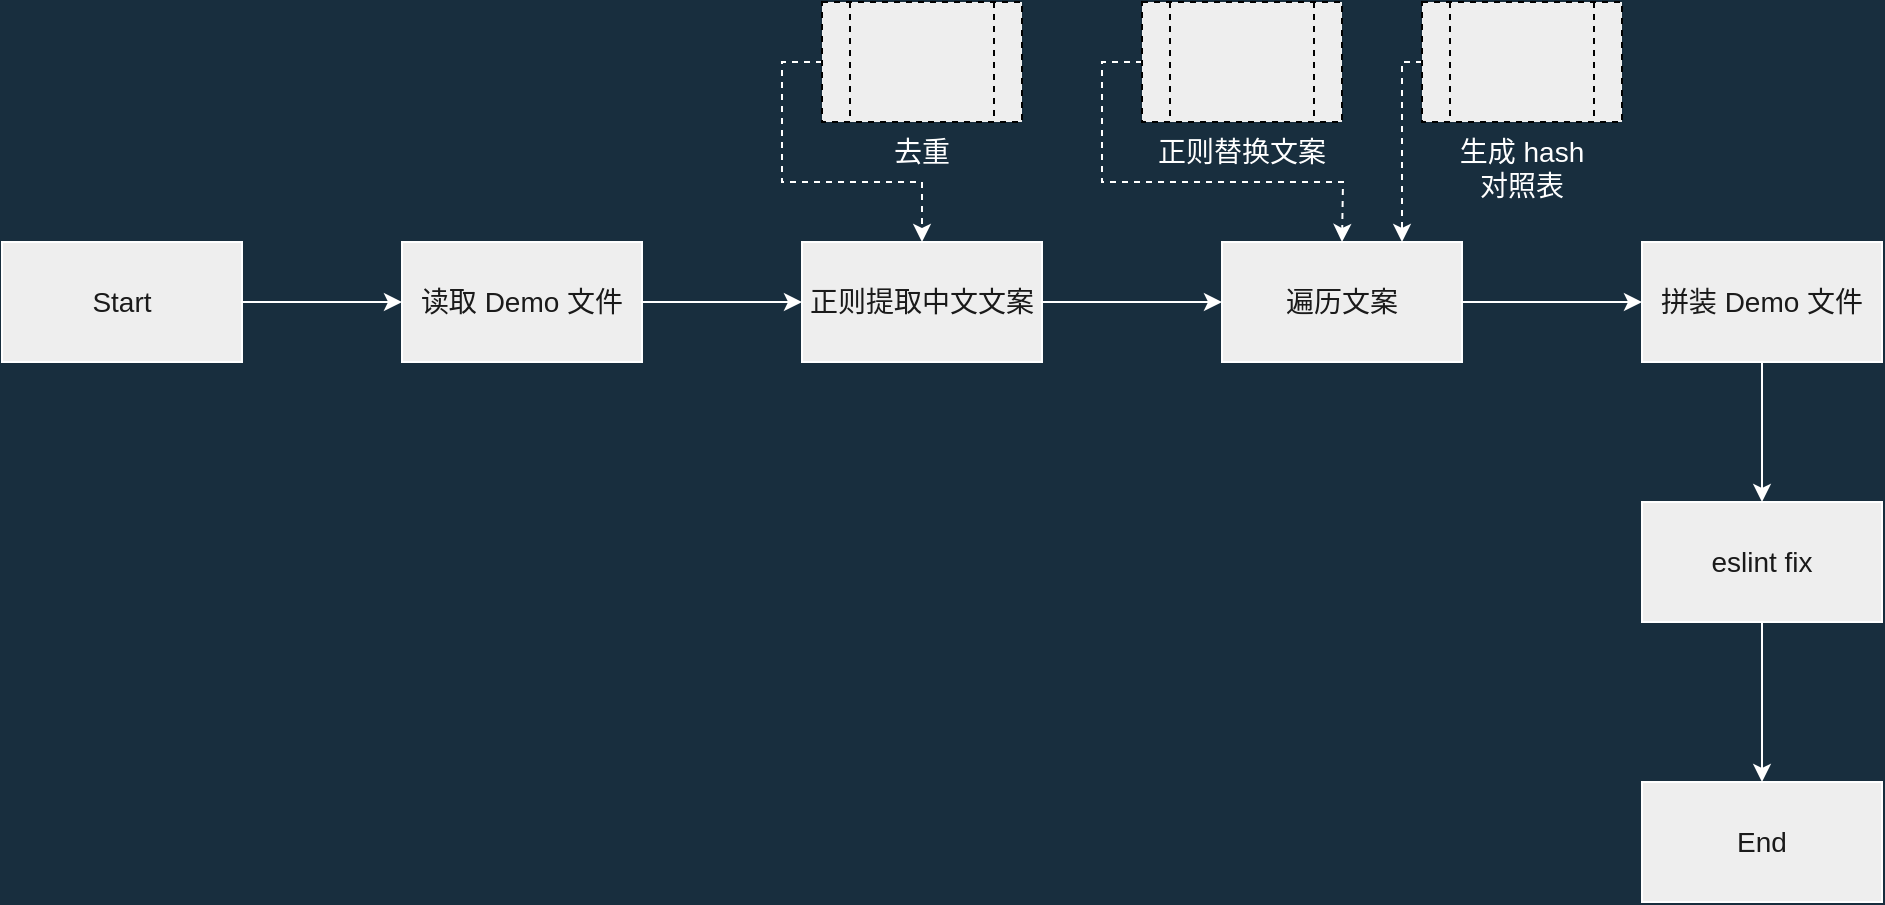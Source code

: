 <mxfile version="17.4.2" type="device"><diagram id="y76DppDYrx5rWtpY0eXs" name="第 1 页"><mxGraphModel dx="1933" dy="876" grid="1" gridSize="10" guides="1" tooltips="1" connect="1" arrows="1" fold="1" page="1" pageScale="1" pageWidth="827" pageHeight="1169" background="#182E3E" math="0" shadow="0"><root><mxCell id="0"/><mxCell id="1" parent="0"/><mxCell id="py-Ihl3KcAYPn8clZZgw-4" value="" style="edgeStyle=orthogonalEdgeStyle;rounded=0;orthogonalLoop=1;jettySize=auto;html=1;fontSize=14;labelBackgroundColor=#182E3E;strokeColor=#FFFFFF;fontColor=#FFFFFF;" parent="1" source="py-Ihl3KcAYPn8clZZgw-1" target="py-Ihl3KcAYPn8clZZgw-3" edge="1"><mxGeometry relative="1" as="geometry"/></mxCell><mxCell id="py-Ihl3KcAYPn8clZZgw-1" value="Start" style="rounded=0;whiteSpace=wrap;html=1;fontSize=14;fillColor=#EEEEEE;strokeColor=#FFFFFF;fontColor=#1A1A1A;" parent="1" vertex="1"><mxGeometry x="-40" y="310" width="120" height="60" as="geometry"/></mxCell><mxCell id="py-Ihl3KcAYPn8clZZgw-6" value="" style="edgeStyle=orthogonalEdgeStyle;rounded=0;orthogonalLoop=1;jettySize=auto;html=1;fontSize=14;labelBackgroundColor=#182E3E;strokeColor=#FFFFFF;fontColor=#FFFFFF;" parent="1" source="py-Ihl3KcAYPn8clZZgw-3" target="py-Ihl3KcAYPn8clZZgw-5" edge="1"><mxGeometry relative="1" as="geometry"/></mxCell><mxCell id="py-Ihl3KcAYPn8clZZgw-3" value="读取 Demo 文件" style="whiteSpace=wrap;html=1;rounded=0;fontSize=14;fillColor=#EEEEEE;strokeColor=#FFFFFF;fontColor=#1A1A1A;" parent="1" vertex="1"><mxGeometry x="160" y="310" width="120" height="60" as="geometry"/></mxCell><mxCell id="py-Ihl3KcAYPn8clZZgw-8" value="" style="edgeStyle=orthogonalEdgeStyle;rounded=0;orthogonalLoop=1;jettySize=auto;html=1;fontSize=14;labelBackgroundColor=#182E3E;strokeColor=#FFFFFF;fontColor=#FFFFFF;" parent="1" source="py-Ihl3KcAYPn8clZZgw-5" target="py-Ihl3KcAYPn8clZZgw-7" edge="1"><mxGeometry relative="1" as="geometry"/></mxCell><mxCell id="py-Ihl3KcAYPn8clZZgw-5" value="正则提取中文文案" style="whiteSpace=wrap;html=1;rounded=0;fontSize=14;fillColor=#EEEEEE;strokeColor=#FFFFFF;fontColor=#1A1A1A;" parent="1" vertex="1"><mxGeometry x="360" y="310" width="120" height="60" as="geometry"/></mxCell><mxCell id="py-Ihl3KcAYPn8clZZgw-12" style="edgeStyle=orthogonalEdgeStyle;rounded=0;orthogonalLoop=1;jettySize=auto;html=1;exitX=1;exitY=0.5;exitDx=0;exitDy=0;entryX=0;entryY=0.5;entryDx=0;entryDy=0;fontSize=14;labelBackgroundColor=#182E3E;strokeColor=#FFFFFF;fontColor=#FFFFFF;" parent="1" source="py-Ihl3KcAYPn8clZZgw-7" target="py-Ihl3KcAYPn8clZZgw-14" edge="1"><mxGeometry relative="1" as="geometry"><mxPoint x="510" y="585" as="targetPoint"/></mxGeometry></mxCell><mxCell id="py-Ihl3KcAYPn8clZZgw-7" value="遍历文案" style="whiteSpace=wrap;html=1;rounded=0;fontSize=14;fillColor=#EEEEEE;strokeColor=#FFFFFF;fontColor=#1A1A1A;" parent="1" vertex="1"><mxGeometry x="570" y="310" width="120" height="60" as="geometry"/></mxCell><mxCell id="py-Ihl3KcAYPn8clZZgw-30" style="edgeStyle=orthogonalEdgeStyle;curved=0;rounded=1;sketch=0;orthogonalLoop=1;jettySize=auto;html=1;exitX=0.5;exitY=1;exitDx=0;exitDy=0;entryX=0.5;entryY=0;entryDx=0;entryDy=0;fontColor=#FFFFFF;strokeColor=#FFFFFF;" parent="1" source="py-Ihl3KcAYPn8clZZgw-14" target="py-Ihl3KcAYPn8clZZgw-16" edge="1"><mxGeometry relative="1" as="geometry"/></mxCell><mxCell id="py-Ihl3KcAYPn8clZZgw-14" value="拼装 Demo 文件" style="whiteSpace=wrap;html=1;rounded=0;fontSize=14;fillColor=#EEEEEE;strokeColor=#FFFFFF;fontColor=#1A1A1A;" parent="1" vertex="1"><mxGeometry x="780" y="310" width="120" height="60" as="geometry"/></mxCell><mxCell id="py-Ihl3KcAYPn8clZZgw-19" value="" style="edgeStyle=orthogonalEdgeStyle;rounded=0;orthogonalLoop=1;jettySize=auto;html=1;fontSize=14;labelBackgroundColor=#182E3E;strokeColor=#FFFFFF;fontColor=#FFFFFF;" parent="1" source="py-Ihl3KcAYPn8clZZgw-16" target="py-Ihl3KcAYPn8clZZgw-18" edge="1"><mxGeometry relative="1" as="geometry"/></mxCell><mxCell id="py-Ihl3KcAYPn8clZZgw-16" value="eslint fix" style="whiteSpace=wrap;html=1;rounded=0;fontSize=14;fillColor=#EEEEEE;strokeColor=#FFFFFF;fontColor=#1A1A1A;" parent="1" vertex="1"><mxGeometry x="780" y="440" width="120" height="60" as="geometry"/></mxCell><mxCell id="py-Ihl3KcAYPn8clZZgw-18" value="End" style="whiteSpace=wrap;html=1;rounded=0;fontSize=14;fillColor=#EEEEEE;strokeColor=#FFFFFF;fontColor=#1A1A1A;" parent="1" vertex="1"><mxGeometry x="780" y="580" width="120" height="60" as="geometry"/></mxCell><mxCell id="py-Ihl3KcAYPn8clZZgw-31" style="edgeStyle=orthogonalEdgeStyle;curved=0;rounded=0;sketch=0;orthogonalLoop=1;jettySize=auto;html=1;exitX=0;exitY=0.5;exitDx=0;exitDy=0;fontColor=#FFFFFF;strokeColor=#FFFFFF;entryX=0.75;entryY=0;entryDx=0;entryDy=0;labelBackgroundColor=#182E3E;fontSize=14;dashed=1;" parent="1" source="py-Ihl3KcAYPn8clZZgw-20" target="py-Ihl3KcAYPn8clZZgw-7" edge="1"><mxGeometry relative="1" as="geometry"><Array as="points"><mxPoint x="660" y="220"/></Array></mxGeometry></mxCell><mxCell id="py-Ihl3KcAYPn8clZZgw-20" value="&lt;span&gt;生成 hash &lt;br&gt;对照表&lt;/span&gt;" style="verticalLabelPosition=bottom;verticalAlign=top;html=1;shape=process;whiteSpace=wrap;rounded=0;size=0.14;arcSize=6;fontSize=14;fillColor=#EEEEEE;strokeColor=#000000;fontColor=#FFFFFF;dashed=1;" parent="1" vertex="1"><mxGeometry x="670" y="190" width="100" height="60" as="geometry"/></mxCell><mxCell id="py-Ihl3KcAYPn8clZZgw-32" style="edgeStyle=orthogonalEdgeStyle;curved=0;rounded=0;sketch=0;orthogonalLoop=1;jettySize=auto;html=1;exitX=0;exitY=0.5;exitDx=0;exitDy=0;fontColor=#FFFFFF;strokeColor=#FFFFFF;labelBackgroundColor=#182E3E;fontSize=14;dashed=1;" parent="1" source="py-Ihl3KcAYPn8clZZgw-21" edge="1"><mxGeometry relative="1" as="geometry"><mxPoint x="630" y="310" as="targetPoint"/></mxGeometry></mxCell><mxCell id="py-Ihl3KcAYPn8clZZgw-21" value="&lt;span&gt;正则替换文案&lt;/span&gt;" style="verticalLabelPosition=bottom;verticalAlign=top;html=1;shape=process;whiteSpace=wrap;rounded=0;size=0.14;arcSize=6;fontSize=14;fillColor=#EEEEEE;strokeColor=#000000;fontColor=#FFFFFF;dashed=1;" parent="1" vertex="1"><mxGeometry x="530" y="190" width="100" height="60" as="geometry"/></mxCell><mxCell id="py-Ihl3KcAYPn8clZZgw-29" style="edgeStyle=orthogonalEdgeStyle;rounded=0;orthogonalLoop=1;jettySize=auto;html=1;exitX=0;exitY=0.5;exitDx=0;exitDy=0;dashed=1;fontSize=14;labelBackgroundColor=#182E3E;strokeColor=#FFFFFF;fontColor=#FFFFFF;" parent="1" source="py-Ihl3KcAYPn8clZZgw-27" target="py-Ihl3KcAYPn8clZZgw-5" edge="1"><mxGeometry relative="1" as="geometry"/></mxCell><mxCell id="py-Ihl3KcAYPn8clZZgw-27" value="去重" style="verticalLabelPosition=bottom;verticalAlign=top;html=1;shape=process;whiteSpace=wrap;rounded=0;size=0.14;arcSize=6;fontSize=14;fillColor=#EEEEEE;strokeColor=#000000;fontColor=#FFFFFF;dashed=1;" parent="1" vertex="1"><mxGeometry x="370" y="190" width="100" height="60" as="geometry"/></mxCell></root></mxGraphModel></diagram></mxfile>